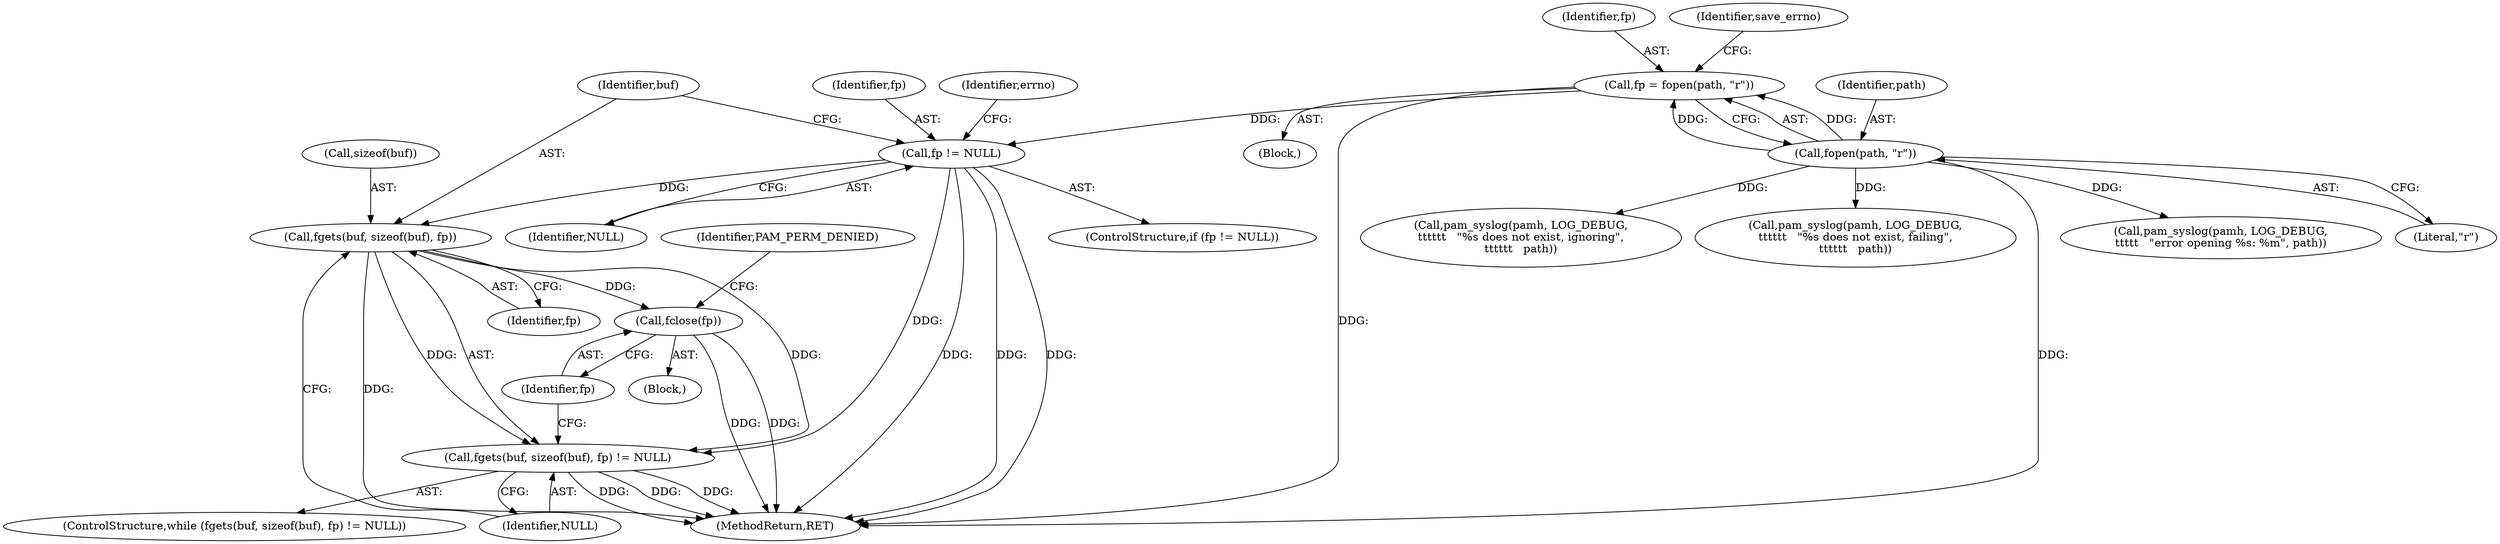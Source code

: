 digraph "0_altlinux_ffe7058c70253d574b1963c7c93002bd410fddc9@API" {
"1000198" [label="(Call,fgets(buf, sizeof(buf), fp))"];
"1000190" [label="(Call,fp != NULL)"];
"1000179" [label="(Call,fp = fopen(path, \"r\"))"];
"1000181" [label="(Call,fopen(path, \"r\"))"];
"1000197" [label="(Call,fgets(buf, sizeof(buf), fp) != NULL)"];
"1000205" [label="(Call,fclose(fp))"];
"1000197" [label="(Call,fgets(buf, sizeof(buf), fp) != NULL)"];
"1000182" [label="(Identifier,path)"];
"1000198" [label="(Call,fgets(buf, sizeof(buf), fp))"];
"1000196" [label="(ControlStructure,while (fgets(buf, sizeof(buf), fp) != NULL))"];
"1000247" [label="(Call,pam_syslog(pamh, LOG_DEBUG,\n\t\t\t\t\t   \"error opening %s: %m\", path))"];
"1000191" [label="(Identifier,fp)"];
"1000212" [label="(Identifier,errno)"];
"1000180" [label="(Identifier,fp)"];
"1000205" [label="(Call,fclose(fp))"];
"1000206" [label="(Identifier,fp)"];
"1000111" [label="(Block,)"];
"1000189" [label="(ControlStructure,if (fp != NULL))"];
"1000190" [label="(Call,fp != NULL)"];
"1000203" [label="(Identifier,NULL)"];
"1000200" [label="(Call,sizeof(buf))"];
"1000183" [label="(Literal,\"r\")"];
"1000202" [label="(Identifier,fp)"];
"1000179" [label="(Call,fp = fopen(path, \"r\"))"];
"1000226" [label="(Call,pam_syslog(pamh, LOG_DEBUG,\n\t\t\t\t\t\t   \"%s does not exist, ignoring\",\n\t\t\t\t\t\t   path))"];
"1000192" [label="(Identifier,NULL)"];
"1000185" [label="(Identifier,save_errno)"];
"1000199" [label="(Identifier,buf)"];
"1000193" [label="(Block,)"];
"1000236" [label="(Call,pam_syslog(pamh, LOG_DEBUG,\n\t\t\t\t\t\t   \"%s does not exist, failing\",\n\t\t\t\t\t\t   path))"];
"1000208" [label="(Identifier,PAM_PERM_DENIED)"];
"1000181" [label="(Call,fopen(path, \"r\"))"];
"1000254" [label="(MethodReturn,RET)"];
"1000198" -> "1000197"  [label="AST: "];
"1000198" -> "1000202"  [label="CFG: "];
"1000199" -> "1000198"  [label="AST: "];
"1000200" -> "1000198"  [label="AST: "];
"1000202" -> "1000198"  [label="AST: "];
"1000203" -> "1000198"  [label="CFG: "];
"1000198" -> "1000254"  [label="DDG: "];
"1000198" -> "1000197"  [label="DDG: "];
"1000198" -> "1000197"  [label="DDG: "];
"1000190" -> "1000198"  [label="DDG: "];
"1000198" -> "1000205"  [label="DDG: "];
"1000190" -> "1000189"  [label="AST: "];
"1000190" -> "1000192"  [label="CFG: "];
"1000191" -> "1000190"  [label="AST: "];
"1000192" -> "1000190"  [label="AST: "];
"1000199" -> "1000190"  [label="CFG: "];
"1000212" -> "1000190"  [label="CFG: "];
"1000190" -> "1000254"  [label="DDG: "];
"1000190" -> "1000254"  [label="DDG: "];
"1000190" -> "1000254"  [label="DDG: "];
"1000179" -> "1000190"  [label="DDG: "];
"1000190" -> "1000197"  [label="DDG: "];
"1000179" -> "1000111"  [label="AST: "];
"1000179" -> "1000181"  [label="CFG: "];
"1000180" -> "1000179"  [label="AST: "];
"1000181" -> "1000179"  [label="AST: "];
"1000185" -> "1000179"  [label="CFG: "];
"1000179" -> "1000254"  [label="DDG: "];
"1000181" -> "1000179"  [label="DDG: "];
"1000181" -> "1000179"  [label="DDG: "];
"1000181" -> "1000183"  [label="CFG: "];
"1000182" -> "1000181"  [label="AST: "];
"1000183" -> "1000181"  [label="AST: "];
"1000181" -> "1000254"  [label="DDG: "];
"1000181" -> "1000226"  [label="DDG: "];
"1000181" -> "1000236"  [label="DDG: "];
"1000181" -> "1000247"  [label="DDG: "];
"1000197" -> "1000196"  [label="AST: "];
"1000197" -> "1000203"  [label="CFG: "];
"1000203" -> "1000197"  [label="AST: "];
"1000206" -> "1000197"  [label="CFG: "];
"1000197" -> "1000254"  [label="DDG: "];
"1000197" -> "1000254"  [label="DDG: "];
"1000197" -> "1000254"  [label="DDG: "];
"1000205" -> "1000193"  [label="AST: "];
"1000205" -> "1000206"  [label="CFG: "];
"1000206" -> "1000205"  [label="AST: "];
"1000208" -> "1000205"  [label="CFG: "];
"1000205" -> "1000254"  [label="DDG: "];
"1000205" -> "1000254"  [label="DDG: "];
}
